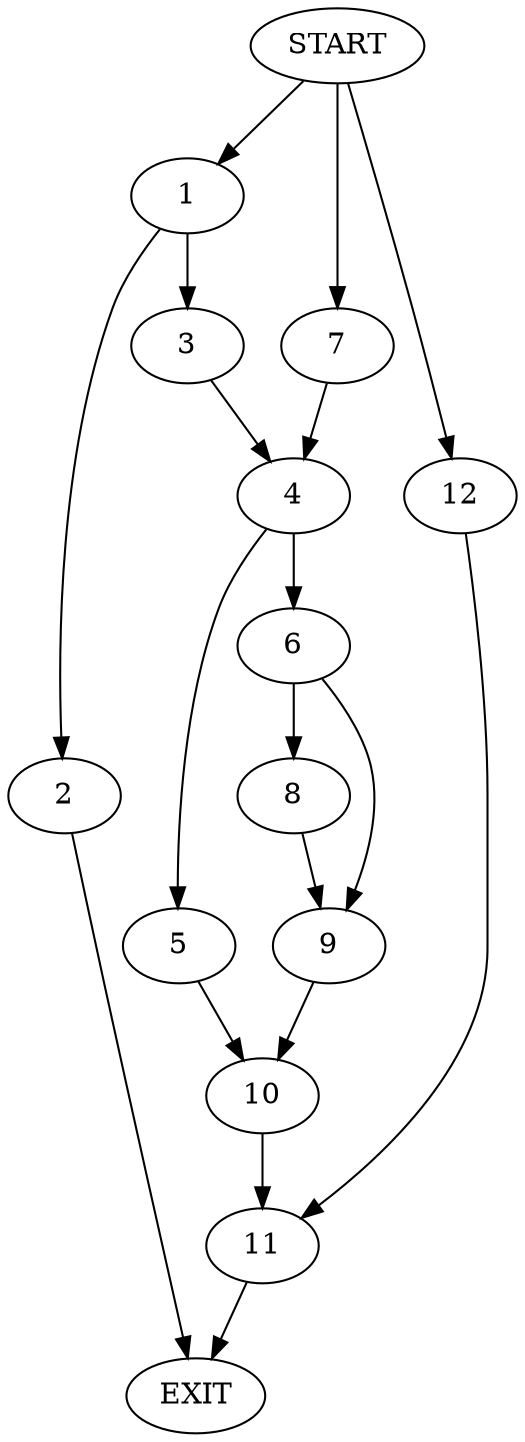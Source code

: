 digraph {
0 [label="START"]
13 [label="EXIT"]
0 -> 1
1 -> 2
1 -> 3
3 -> 4
2 -> 13
4 -> 5
4 -> 6
0 -> 7
7 -> 4
6 -> 8
6 -> 9
5 -> 10
10 -> 11
8 -> 9
9 -> 10
11 -> 13
0 -> 12
12 -> 11
}
